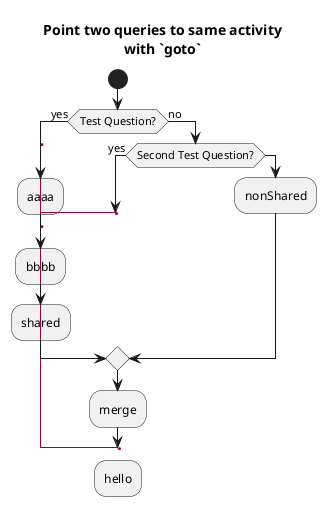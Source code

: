 @startuml
title Point two queries to same activity\nwith `goto`
start
if (Test Question?) then (yes)
'space label only for alignment
label sp_lab0
:aaaa;
label sp_lab1
:bbbb;
'real label
label lab
:shared;
else (no)
if (Second Test Question?) then (yes)
label sp_lab2
goto sp_lab1
else
:nonShared;
endif
endif
:merge;
goto sp_lab0
:hello;

@enduml
